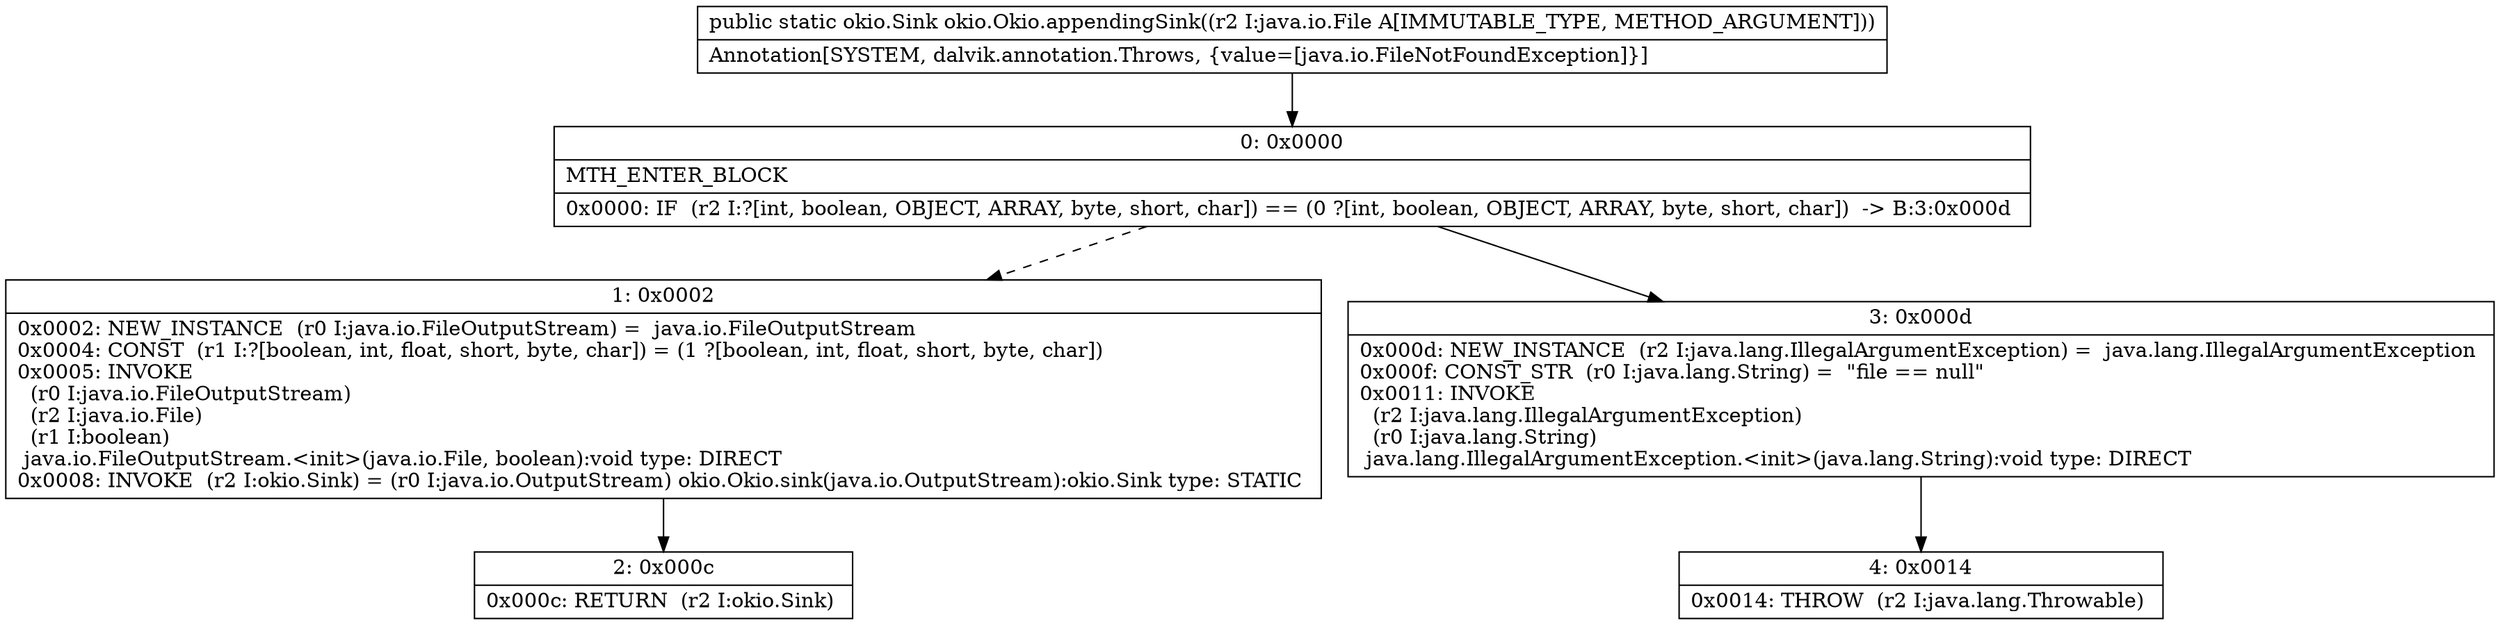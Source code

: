 digraph "CFG forokio.Okio.appendingSink(Ljava\/io\/File;)Lokio\/Sink;" {
Node_0 [shape=record,label="{0\:\ 0x0000|MTH_ENTER_BLOCK\l|0x0000: IF  (r2 I:?[int, boolean, OBJECT, ARRAY, byte, short, char]) == (0 ?[int, boolean, OBJECT, ARRAY, byte, short, char])  \-\> B:3:0x000d \l}"];
Node_1 [shape=record,label="{1\:\ 0x0002|0x0002: NEW_INSTANCE  (r0 I:java.io.FileOutputStream) =  java.io.FileOutputStream \l0x0004: CONST  (r1 I:?[boolean, int, float, short, byte, char]) = (1 ?[boolean, int, float, short, byte, char]) \l0x0005: INVOKE  \l  (r0 I:java.io.FileOutputStream)\l  (r2 I:java.io.File)\l  (r1 I:boolean)\l java.io.FileOutputStream.\<init\>(java.io.File, boolean):void type: DIRECT \l0x0008: INVOKE  (r2 I:okio.Sink) = (r0 I:java.io.OutputStream) okio.Okio.sink(java.io.OutputStream):okio.Sink type: STATIC \l}"];
Node_2 [shape=record,label="{2\:\ 0x000c|0x000c: RETURN  (r2 I:okio.Sink) \l}"];
Node_3 [shape=record,label="{3\:\ 0x000d|0x000d: NEW_INSTANCE  (r2 I:java.lang.IllegalArgumentException) =  java.lang.IllegalArgumentException \l0x000f: CONST_STR  (r0 I:java.lang.String) =  \"file == null\" \l0x0011: INVOKE  \l  (r2 I:java.lang.IllegalArgumentException)\l  (r0 I:java.lang.String)\l java.lang.IllegalArgumentException.\<init\>(java.lang.String):void type: DIRECT \l}"];
Node_4 [shape=record,label="{4\:\ 0x0014|0x0014: THROW  (r2 I:java.lang.Throwable) \l}"];
MethodNode[shape=record,label="{public static okio.Sink okio.Okio.appendingSink((r2 I:java.io.File A[IMMUTABLE_TYPE, METHOD_ARGUMENT]))  | Annotation[SYSTEM, dalvik.annotation.Throws, \{value=[java.io.FileNotFoundException]\}]\l}"];
MethodNode -> Node_0;
Node_0 -> Node_1[style=dashed];
Node_0 -> Node_3;
Node_1 -> Node_2;
Node_3 -> Node_4;
}

